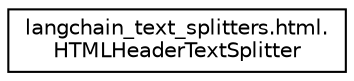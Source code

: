 digraph "Graphical Class Hierarchy"
{
 // LATEX_PDF_SIZE
  edge [fontname="Helvetica",fontsize="10",labelfontname="Helvetica",labelfontsize="10"];
  node [fontname="Helvetica",fontsize="10",shape=record];
  rankdir="LR";
  Node0 [label="langchain_text_splitters.html.\lHTMLHeaderTextSplitter",height=0.2,width=0.4,color="black", fillcolor="white", style="filled",URL="$classlangchain__text__splitters_1_1html_1_1HTMLHeaderTextSplitter.html",tooltip=" "];
}
